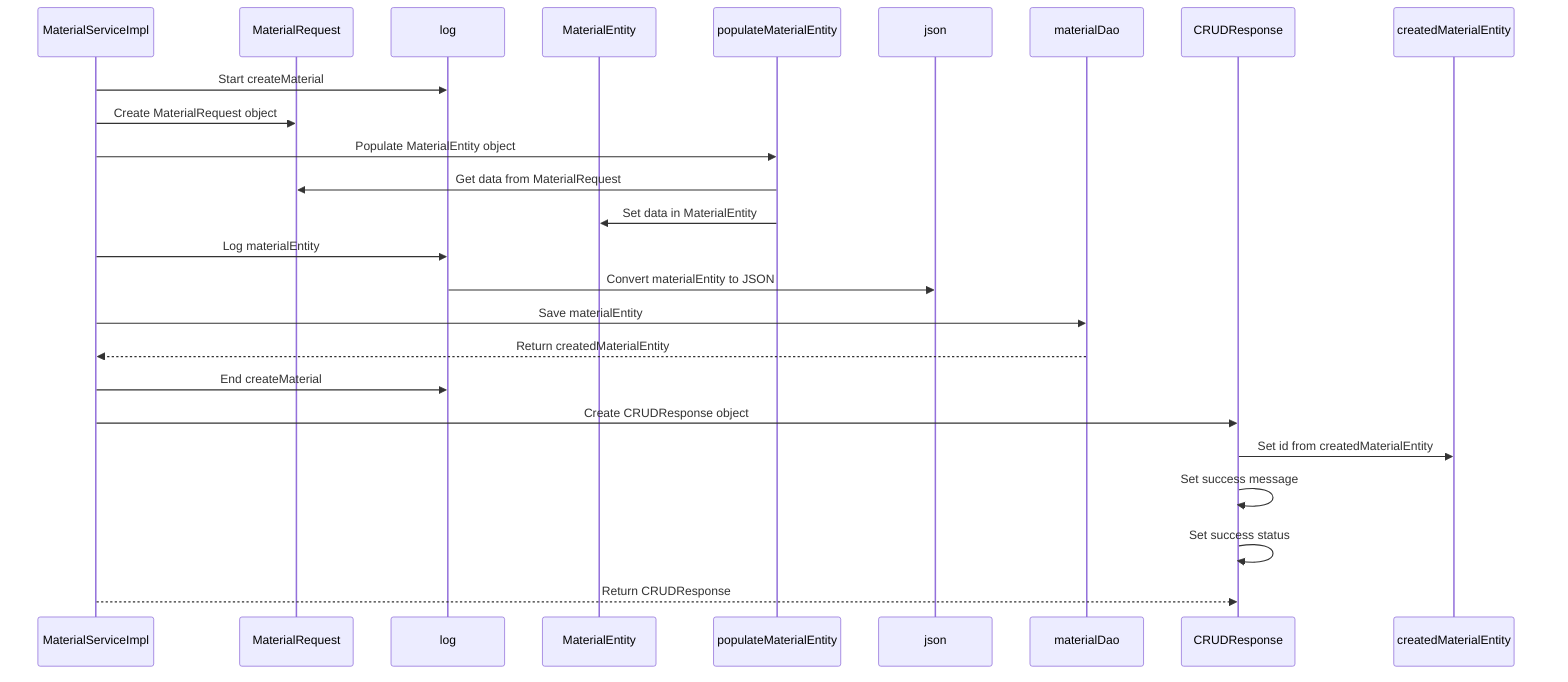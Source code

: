 sequenceDiagram
    participant MaterialServiceImpl
    participant MaterialRequest
    participant log
    participant MaterialEntity
    participant populateMaterialEntity
    participant json
    participant materialDao
    participant CRUDResponse
    
    MaterialServiceImpl->>log: Start createMaterial
    MaterialServiceImpl->>MaterialRequest: Create MaterialRequest object
    MaterialServiceImpl->>populateMaterialEntity: Populate MaterialEntity object
    populateMaterialEntity->>MaterialRequest: Get data from MaterialRequest
    populateMaterialEntity->>MaterialEntity: Set data in MaterialEntity
    MaterialServiceImpl->>log: Log materialEntity
    log->>json: Convert materialEntity to JSON
    MaterialServiceImpl->>materialDao: Save materialEntity
    materialDao-->>MaterialServiceImpl: Return createdMaterialEntity
    MaterialServiceImpl->>log: End createMaterial
    MaterialServiceImpl->>CRUDResponse: Create CRUDResponse object
    CRUDResponse->>createdMaterialEntity: Set id from createdMaterialEntity
    CRUDResponse->>CRUDResponse: Set success message
    CRUDResponse->>CRUDResponse: Set success status
    MaterialServiceImpl-->>CRUDResponse: Return CRUDResponse